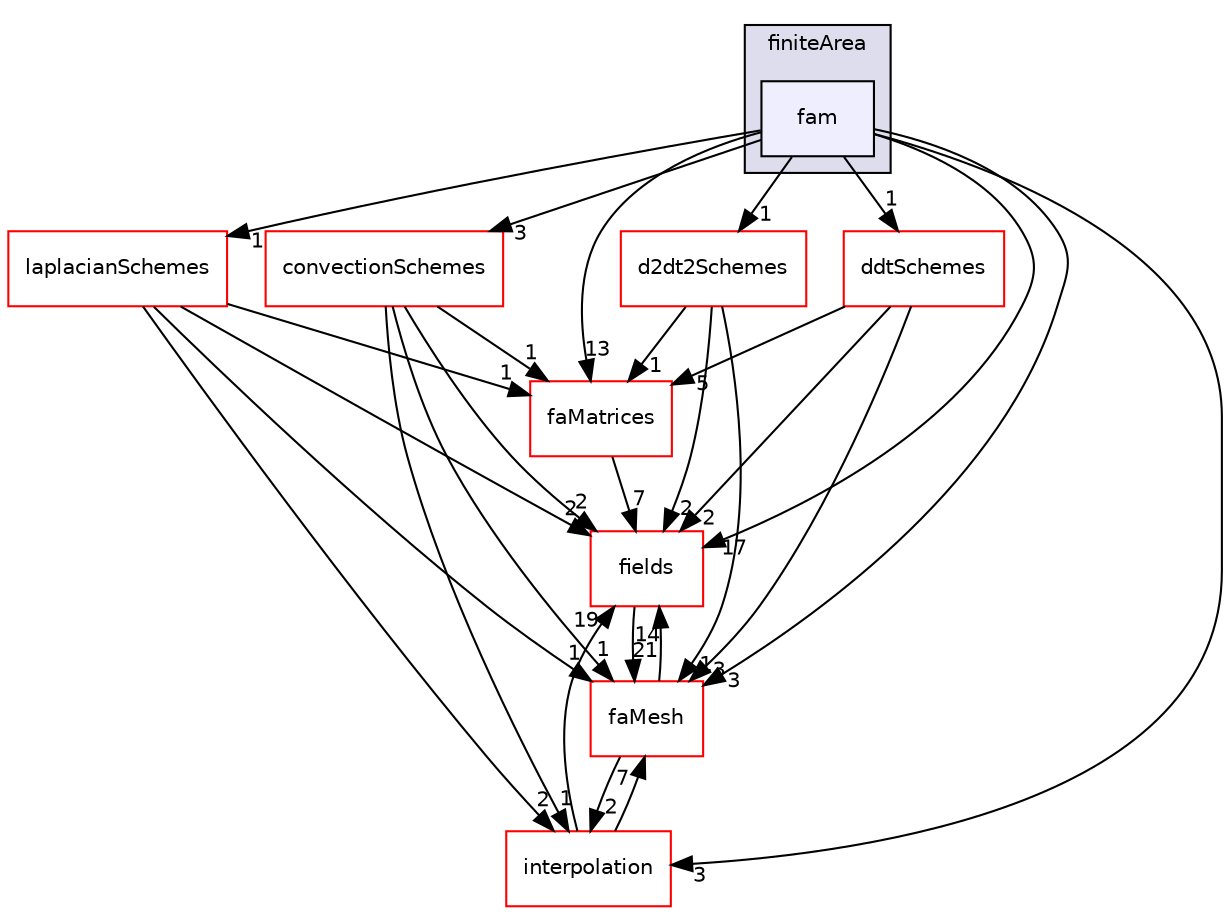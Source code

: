 digraph "src/finiteArea/finiteArea/fam" {
  bgcolor=transparent;
  compound=true
  node [ fontsize="10", fontname="Helvetica"];
  edge [ labelfontsize="10", labelfontname="Helvetica"];
  subgraph clusterdir_b48fbfbe364b5d9546b561f47f4221eb {
    graph [ bgcolor="#ddddee", pencolor="black", label="finiteArea" fontname="Helvetica", fontsize="10", URL="dir_b48fbfbe364b5d9546b561f47f4221eb.html"]
  dir_3a35f166b9832e994fef2c5ad60d821f [shape=box, label="fam", style="filled", fillcolor="#eeeeff", pencolor="black", URL="dir_3a35f166b9832e994fef2c5ad60d821f.html"];
  }
  dir_c11e0f670d4676a5346438f3d10a3457 [shape=box label="laplacianSchemes" color="red" URL="dir_c11e0f670d4676a5346438f3d10a3457.html"];
  dir_82c77a639fb8894523e0866635d617d1 [shape=box label="fields" color="red" URL="dir_82c77a639fb8894523e0866635d617d1.html"];
  dir_0701608faa91158a92c77db31ba389a5 [shape=box label="convectionSchemes" color="red" URL="dir_0701608faa91158a92c77db31ba389a5.html"];
  dir_11fa0d52a0a43d2db65b942bd42d04b1 [shape=box label="faMatrices" color="red" URL="dir_11fa0d52a0a43d2db65b942bd42d04b1.html"];
  dir_02627098f459dfbfeff8bc2fa413196a [shape=box label="ddtSchemes" color="red" URL="dir_02627098f459dfbfeff8bc2fa413196a.html"];
  dir_c8e1682c47d954a1e2d8ba1448067b27 [shape=box label="d2dt2Schemes" color="red" URL="dir_c8e1682c47d954a1e2d8ba1448067b27.html"];
  dir_f14612db68a06d13a87d37d60dc895d5 [shape=box label="faMesh" color="red" URL="dir_f14612db68a06d13a87d37d60dc895d5.html"];
  dir_880b478b7287aa29b2969cd4b71f61be [shape=box label="interpolation" color="red" URL="dir_880b478b7287aa29b2969cd4b71f61be.html"];
  dir_c11e0f670d4676a5346438f3d10a3457->dir_82c77a639fb8894523e0866635d617d1 [headlabel="2", labeldistance=1.5 headhref="dir_000799_000734.html"];
  dir_c11e0f670d4676a5346438f3d10a3457->dir_11fa0d52a0a43d2db65b942bd42d04b1 [headlabel="1", labeldistance=1.5 headhref="dir_000799_000716.html"];
  dir_c11e0f670d4676a5346438f3d10a3457->dir_f14612db68a06d13a87d37d60dc895d5 [headlabel="1", labeldistance=1.5 headhref="dir_000799_000719.html"];
  dir_c11e0f670d4676a5346438f3d10a3457->dir_880b478b7287aa29b2969cd4b71f61be [headlabel="2", labeldistance=1.5 headhref="dir_000799_000808.html"];
  dir_82c77a639fb8894523e0866635d617d1->dir_f14612db68a06d13a87d37d60dc895d5 [headlabel="21", labeldistance=1.5 headhref="dir_000734_000719.html"];
  dir_0701608faa91158a92c77db31ba389a5->dir_82c77a639fb8894523e0866635d617d1 [headlabel="2", labeldistance=1.5 headhref="dir_000773_000734.html"];
  dir_0701608faa91158a92c77db31ba389a5->dir_11fa0d52a0a43d2db65b942bd42d04b1 [headlabel="1", labeldistance=1.5 headhref="dir_000773_000716.html"];
  dir_0701608faa91158a92c77db31ba389a5->dir_f14612db68a06d13a87d37d60dc895d5 [headlabel="1", labeldistance=1.5 headhref="dir_000773_000719.html"];
  dir_0701608faa91158a92c77db31ba389a5->dir_880b478b7287aa29b2969cd4b71f61be [headlabel="1", labeldistance=1.5 headhref="dir_000773_000808.html"];
  dir_11fa0d52a0a43d2db65b942bd42d04b1->dir_82c77a639fb8894523e0866635d617d1 [headlabel="7", labeldistance=1.5 headhref="dir_000716_000734.html"];
  dir_02627098f459dfbfeff8bc2fa413196a->dir_82c77a639fb8894523e0866635d617d1 [headlabel="2", labeldistance=1.5 headhref="dir_000779_000734.html"];
  dir_02627098f459dfbfeff8bc2fa413196a->dir_11fa0d52a0a43d2db65b942bd42d04b1 [headlabel="5", labeldistance=1.5 headhref="dir_000779_000716.html"];
  dir_02627098f459dfbfeff8bc2fa413196a->dir_f14612db68a06d13a87d37d60dc895d5 [headlabel="3", labeldistance=1.5 headhref="dir_000779_000719.html"];
  dir_c8e1682c47d954a1e2d8ba1448067b27->dir_82c77a639fb8894523e0866635d617d1 [headlabel="2", labeldistance=1.5 headhref="dir_000776_000734.html"];
  dir_c8e1682c47d954a1e2d8ba1448067b27->dir_11fa0d52a0a43d2db65b942bd42d04b1 [headlabel="1", labeldistance=1.5 headhref="dir_000776_000716.html"];
  dir_c8e1682c47d954a1e2d8ba1448067b27->dir_f14612db68a06d13a87d37d60dc895d5 [headlabel="1", labeldistance=1.5 headhref="dir_000776_000719.html"];
  dir_f14612db68a06d13a87d37d60dc895d5->dir_82c77a639fb8894523e0866635d617d1 [headlabel="14", labeldistance=1.5 headhref="dir_000719_000734.html"];
  dir_f14612db68a06d13a87d37d60dc895d5->dir_880b478b7287aa29b2969cd4b71f61be [headlabel="2", labeldistance=1.5 headhref="dir_000719_000808.html"];
  dir_3a35f166b9832e994fef2c5ad60d821f->dir_c11e0f670d4676a5346438f3d10a3457 [headlabel="1", labeldistance=1.5 headhref="dir_000790_000799.html"];
  dir_3a35f166b9832e994fef2c5ad60d821f->dir_82c77a639fb8894523e0866635d617d1 [headlabel="17", labeldistance=1.5 headhref="dir_000790_000734.html"];
  dir_3a35f166b9832e994fef2c5ad60d821f->dir_0701608faa91158a92c77db31ba389a5 [headlabel="3", labeldistance=1.5 headhref="dir_000790_000773.html"];
  dir_3a35f166b9832e994fef2c5ad60d821f->dir_11fa0d52a0a43d2db65b942bd42d04b1 [headlabel="13", labeldistance=1.5 headhref="dir_000790_000716.html"];
  dir_3a35f166b9832e994fef2c5ad60d821f->dir_02627098f459dfbfeff8bc2fa413196a [headlabel="1", labeldistance=1.5 headhref="dir_000790_000779.html"];
  dir_3a35f166b9832e994fef2c5ad60d821f->dir_c8e1682c47d954a1e2d8ba1448067b27 [headlabel="1", labeldistance=1.5 headhref="dir_000790_000776.html"];
  dir_3a35f166b9832e994fef2c5ad60d821f->dir_f14612db68a06d13a87d37d60dc895d5 [headlabel="3", labeldistance=1.5 headhref="dir_000790_000719.html"];
  dir_3a35f166b9832e994fef2c5ad60d821f->dir_880b478b7287aa29b2969cd4b71f61be [headlabel="3", labeldistance=1.5 headhref="dir_000790_000808.html"];
  dir_880b478b7287aa29b2969cd4b71f61be->dir_82c77a639fb8894523e0866635d617d1 [headlabel="19", labeldistance=1.5 headhref="dir_000808_000734.html"];
  dir_880b478b7287aa29b2969cd4b71f61be->dir_f14612db68a06d13a87d37d60dc895d5 [headlabel="7", labeldistance=1.5 headhref="dir_000808_000719.html"];
}

